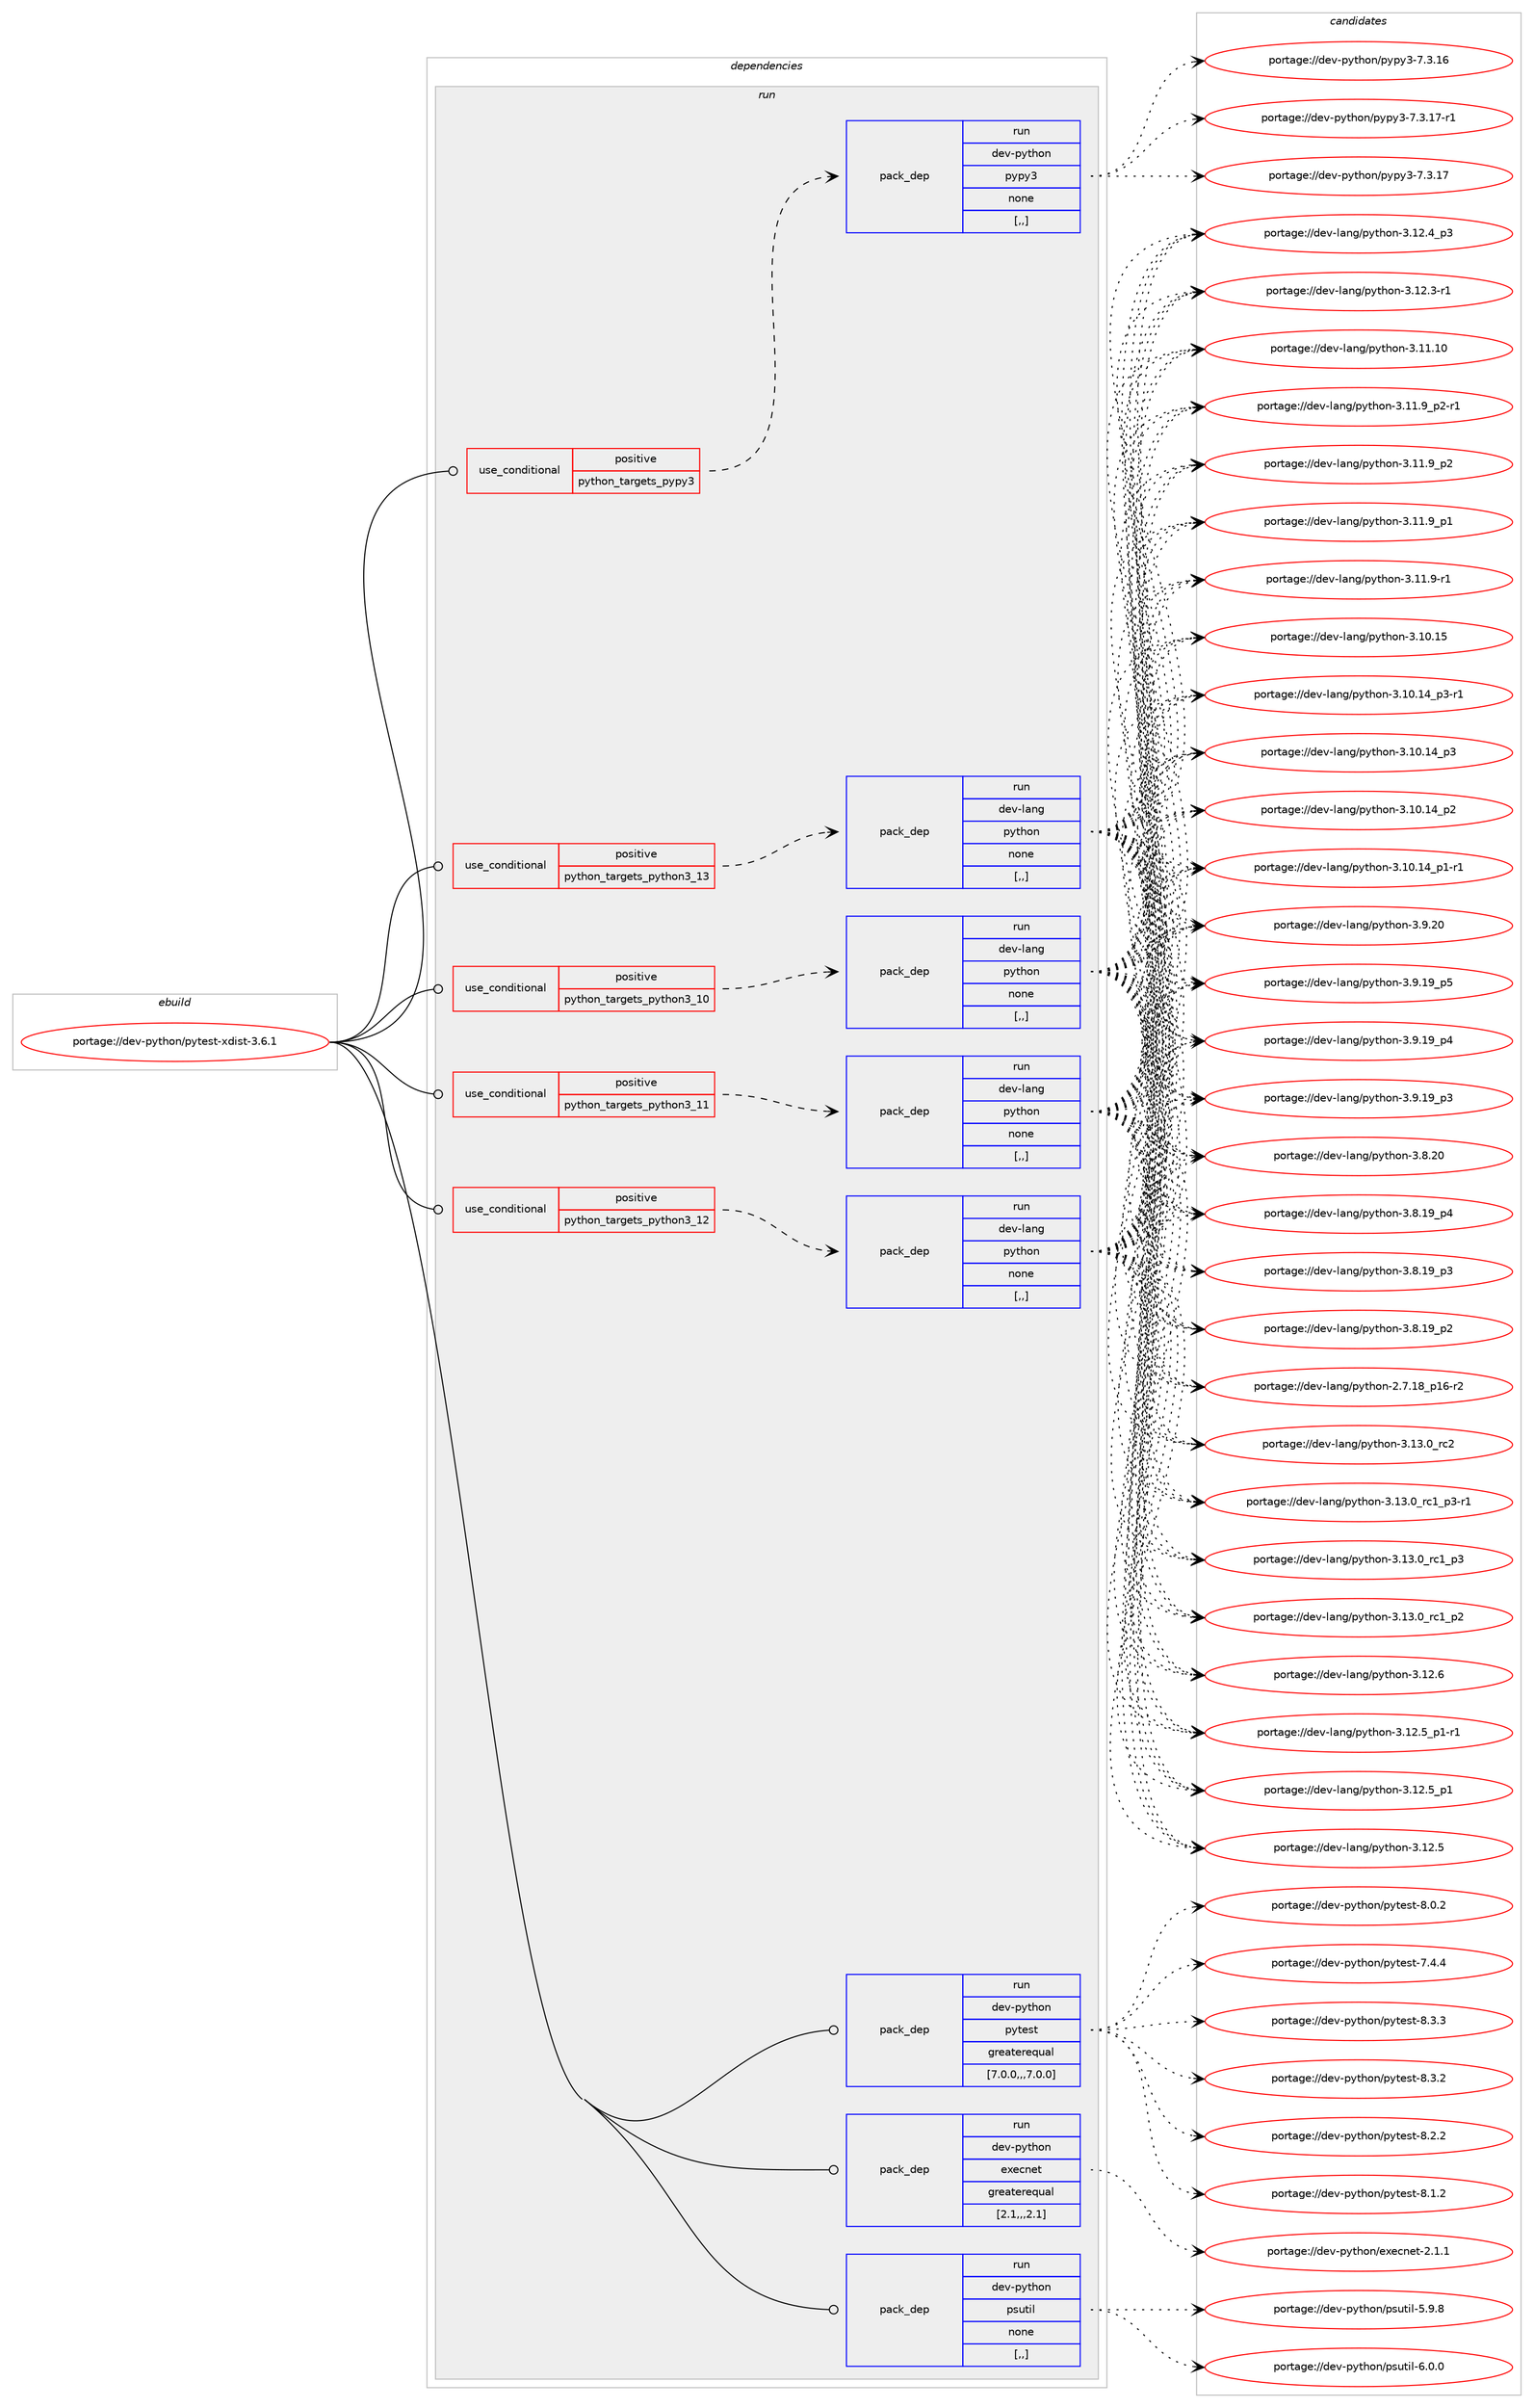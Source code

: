 digraph prolog {

# *************
# Graph options
# *************

newrank=true;
concentrate=true;
compound=true;
graph [rankdir=LR,fontname=Helvetica,fontsize=10,ranksep=1.5];#, ranksep=2.5, nodesep=0.2];
edge  [arrowhead=vee];
node  [fontname=Helvetica,fontsize=10];

# **********
# The ebuild
# **********

subgraph cluster_leftcol {
color=gray;
label=<<i>ebuild</i>>;
id [label="portage://dev-python/pytest-xdist-3.6.1", color=red, width=4, href="../dev-python/pytest-xdist-3.6.1.svg"];
}

# ****************
# The dependencies
# ****************

subgraph cluster_midcol {
color=gray;
label=<<i>dependencies</i>>;
subgraph cluster_compile {
fillcolor="#eeeeee";
style=filled;
label=<<i>compile</i>>;
}
subgraph cluster_compileandrun {
fillcolor="#eeeeee";
style=filled;
label=<<i>compile and run</i>>;
}
subgraph cluster_run {
fillcolor="#eeeeee";
style=filled;
label=<<i>run</i>>;
subgraph cond168734 {
dependency654821 [label=<<TABLE BORDER="0" CELLBORDER="1" CELLSPACING="0" CELLPADDING="4"><TR><TD ROWSPAN="3" CELLPADDING="10">use_conditional</TD></TR><TR><TD>positive</TD></TR><TR><TD>python_targets_pypy3</TD></TR></TABLE>>, shape=none, color=red];
subgraph pack481230 {
dependency654822 [label=<<TABLE BORDER="0" CELLBORDER="1" CELLSPACING="0" CELLPADDING="4" WIDTH="220"><TR><TD ROWSPAN="6" CELLPADDING="30">pack_dep</TD></TR><TR><TD WIDTH="110">run</TD></TR><TR><TD>dev-python</TD></TR><TR><TD>pypy3</TD></TR><TR><TD>none</TD></TR><TR><TD>[,,]</TD></TR></TABLE>>, shape=none, color=blue];
}
dependency654821:e -> dependency654822:w [weight=20,style="dashed",arrowhead="vee"];
}
id:e -> dependency654821:w [weight=20,style="solid",arrowhead="odot"];
subgraph cond168735 {
dependency654823 [label=<<TABLE BORDER="0" CELLBORDER="1" CELLSPACING="0" CELLPADDING="4"><TR><TD ROWSPAN="3" CELLPADDING="10">use_conditional</TD></TR><TR><TD>positive</TD></TR><TR><TD>python_targets_python3_10</TD></TR></TABLE>>, shape=none, color=red];
subgraph pack481231 {
dependency654824 [label=<<TABLE BORDER="0" CELLBORDER="1" CELLSPACING="0" CELLPADDING="4" WIDTH="220"><TR><TD ROWSPAN="6" CELLPADDING="30">pack_dep</TD></TR><TR><TD WIDTH="110">run</TD></TR><TR><TD>dev-lang</TD></TR><TR><TD>python</TD></TR><TR><TD>none</TD></TR><TR><TD>[,,]</TD></TR></TABLE>>, shape=none, color=blue];
}
dependency654823:e -> dependency654824:w [weight=20,style="dashed",arrowhead="vee"];
}
id:e -> dependency654823:w [weight=20,style="solid",arrowhead="odot"];
subgraph cond168736 {
dependency654825 [label=<<TABLE BORDER="0" CELLBORDER="1" CELLSPACING="0" CELLPADDING="4"><TR><TD ROWSPAN="3" CELLPADDING="10">use_conditional</TD></TR><TR><TD>positive</TD></TR><TR><TD>python_targets_python3_11</TD></TR></TABLE>>, shape=none, color=red];
subgraph pack481232 {
dependency654826 [label=<<TABLE BORDER="0" CELLBORDER="1" CELLSPACING="0" CELLPADDING="4" WIDTH="220"><TR><TD ROWSPAN="6" CELLPADDING="30">pack_dep</TD></TR><TR><TD WIDTH="110">run</TD></TR><TR><TD>dev-lang</TD></TR><TR><TD>python</TD></TR><TR><TD>none</TD></TR><TR><TD>[,,]</TD></TR></TABLE>>, shape=none, color=blue];
}
dependency654825:e -> dependency654826:w [weight=20,style="dashed",arrowhead="vee"];
}
id:e -> dependency654825:w [weight=20,style="solid",arrowhead="odot"];
subgraph cond168737 {
dependency654827 [label=<<TABLE BORDER="0" CELLBORDER="1" CELLSPACING="0" CELLPADDING="4"><TR><TD ROWSPAN="3" CELLPADDING="10">use_conditional</TD></TR><TR><TD>positive</TD></TR><TR><TD>python_targets_python3_12</TD></TR></TABLE>>, shape=none, color=red];
subgraph pack481233 {
dependency654828 [label=<<TABLE BORDER="0" CELLBORDER="1" CELLSPACING="0" CELLPADDING="4" WIDTH="220"><TR><TD ROWSPAN="6" CELLPADDING="30">pack_dep</TD></TR><TR><TD WIDTH="110">run</TD></TR><TR><TD>dev-lang</TD></TR><TR><TD>python</TD></TR><TR><TD>none</TD></TR><TR><TD>[,,]</TD></TR></TABLE>>, shape=none, color=blue];
}
dependency654827:e -> dependency654828:w [weight=20,style="dashed",arrowhead="vee"];
}
id:e -> dependency654827:w [weight=20,style="solid",arrowhead="odot"];
subgraph cond168738 {
dependency654829 [label=<<TABLE BORDER="0" CELLBORDER="1" CELLSPACING="0" CELLPADDING="4"><TR><TD ROWSPAN="3" CELLPADDING="10">use_conditional</TD></TR><TR><TD>positive</TD></TR><TR><TD>python_targets_python3_13</TD></TR></TABLE>>, shape=none, color=red];
subgraph pack481234 {
dependency654830 [label=<<TABLE BORDER="0" CELLBORDER="1" CELLSPACING="0" CELLPADDING="4" WIDTH="220"><TR><TD ROWSPAN="6" CELLPADDING="30">pack_dep</TD></TR><TR><TD WIDTH="110">run</TD></TR><TR><TD>dev-lang</TD></TR><TR><TD>python</TD></TR><TR><TD>none</TD></TR><TR><TD>[,,]</TD></TR></TABLE>>, shape=none, color=blue];
}
dependency654829:e -> dependency654830:w [weight=20,style="dashed",arrowhead="vee"];
}
id:e -> dependency654829:w [weight=20,style="solid",arrowhead="odot"];
subgraph pack481235 {
dependency654831 [label=<<TABLE BORDER="0" CELLBORDER="1" CELLSPACING="0" CELLPADDING="4" WIDTH="220"><TR><TD ROWSPAN="6" CELLPADDING="30">pack_dep</TD></TR><TR><TD WIDTH="110">run</TD></TR><TR><TD>dev-python</TD></TR><TR><TD>execnet</TD></TR><TR><TD>greaterequal</TD></TR><TR><TD>[2.1,,,2.1]</TD></TR></TABLE>>, shape=none, color=blue];
}
id:e -> dependency654831:w [weight=20,style="solid",arrowhead="odot"];
subgraph pack481236 {
dependency654832 [label=<<TABLE BORDER="0" CELLBORDER="1" CELLSPACING="0" CELLPADDING="4" WIDTH="220"><TR><TD ROWSPAN="6" CELLPADDING="30">pack_dep</TD></TR><TR><TD WIDTH="110">run</TD></TR><TR><TD>dev-python</TD></TR><TR><TD>psutil</TD></TR><TR><TD>none</TD></TR><TR><TD>[,,]</TD></TR></TABLE>>, shape=none, color=blue];
}
id:e -> dependency654832:w [weight=20,style="solid",arrowhead="odot"];
subgraph pack481237 {
dependency654833 [label=<<TABLE BORDER="0" CELLBORDER="1" CELLSPACING="0" CELLPADDING="4" WIDTH="220"><TR><TD ROWSPAN="6" CELLPADDING="30">pack_dep</TD></TR><TR><TD WIDTH="110">run</TD></TR><TR><TD>dev-python</TD></TR><TR><TD>pytest</TD></TR><TR><TD>greaterequal</TD></TR><TR><TD>[7.0.0,,,7.0.0]</TD></TR></TABLE>>, shape=none, color=blue];
}
id:e -> dependency654833:w [weight=20,style="solid",arrowhead="odot"];
}
}

# **************
# The candidates
# **************

subgraph cluster_choices {
rank=same;
color=gray;
label=<<i>candidates</i>>;

subgraph choice481230 {
color=black;
nodesep=1;
choice100101118451121211161041111104711212111212151455546514649554511449 [label="portage://dev-python/pypy3-7.3.17-r1", color=red, width=4,href="../dev-python/pypy3-7.3.17-r1.svg"];
choice10010111845112121116104111110471121211121215145554651464955 [label="portage://dev-python/pypy3-7.3.17", color=red, width=4,href="../dev-python/pypy3-7.3.17.svg"];
choice10010111845112121116104111110471121211121215145554651464954 [label="portage://dev-python/pypy3-7.3.16", color=red, width=4,href="../dev-python/pypy3-7.3.16.svg"];
dependency654822:e -> choice100101118451121211161041111104711212111212151455546514649554511449:w [style=dotted,weight="100"];
dependency654822:e -> choice10010111845112121116104111110471121211121215145554651464955:w [style=dotted,weight="100"];
dependency654822:e -> choice10010111845112121116104111110471121211121215145554651464954:w [style=dotted,weight="100"];
}
subgraph choice481231 {
color=black;
nodesep=1;
choice10010111845108971101034711212111610411111045514649514648951149950 [label="portage://dev-lang/python-3.13.0_rc2", color=red, width=4,href="../dev-lang/python-3.13.0_rc2.svg"];
choice1001011184510897110103471121211161041111104551464951464895114994995112514511449 [label="portage://dev-lang/python-3.13.0_rc1_p3-r1", color=red, width=4,href="../dev-lang/python-3.13.0_rc1_p3-r1.svg"];
choice100101118451089711010347112121116104111110455146495146489511499499511251 [label="portage://dev-lang/python-3.13.0_rc1_p3", color=red, width=4,href="../dev-lang/python-3.13.0_rc1_p3.svg"];
choice100101118451089711010347112121116104111110455146495146489511499499511250 [label="portage://dev-lang/python-3.13.0_rc1_p2", color=red, width=4,href="../dev-lang/python-3.13.0_rc1_p2.svg"];
choice10010111845108971101034711212111610411111045514649504654 [label="portage://dev-lang/python-3.12.6", color=red, width=4,href="../dev-lang/python-3.12.6.svg"];
choice1001011184510897110103471121211161041111104551464950465395112494511449 [label="portage://dev-lang/python-3.12.5_p1-r1", color=red, width=4,href="../dev-lang/python-3.12.5_p1-r1.svg"];
choice100101118451089711010347112121116104111110455146495046539511249 [label="portage://dev-lang/python-3.12.5_p1", color=red, width=4,href="../dev-lang/python-3.12.5_p1.svg"];
choice10010111845108971101034711212111610411111045514649504653 [label="portage://dev-lang/python-3.12.5", color=red, width=4,href="../dev-lang/python-3.12.5.svg"];
choice100101118451089711010347112121116104111110455146495046529511251 [label="portage://dev-lang/python-3.12.4_p3", color=red, width=4,href="../dev-lang/python-3.12.4_p3.svg"];
choice100101118451089711010347112121116104111110455146495046514511449 [label="portage://dev-lang/python-3.12.3-r1", color=red, width=4,href="../dev-lang/python-3.12.3-r1.svg"];
choice1001011184510897110103471121211161041111104551464949464948 [label="portage://dev-lang/python-3.11.10", color=red, width=4,href="../dev-lang/python-3.11.10.svg"];
choice1001011184510897110103471121211161041111104551464949465795112504511449 [label="portage://dev-lang/python-3.11.9_p2-r1", color=red, width=4,href="../dev-lang/python-3.11.9_p2-r1.svg"];
choice100101118451089711010347112121116104111110455146494946579511250 [label="portage://dev-lang/python-3.11.9_p2", color=red, width=4,href="../dev-lang/python-3.11.9_p2.svg"];
choice100101118451089711010347112121116104111110455146494946579511249 [label="portage://dev-lang/python-3.11.9_p1", color=red, width=4,href="../dev-lang/python-3.11.9_p1.svg"];
choice100101118451089711010347112121116104111110455146494946574511449 [label="portage://dev-lang/python-3.11.9-r1", color=red, width=4,href="../dev-lang/python-3.11.9-r1.svg"];
choice1001011184510897110103471121211161041111104551464948464953 [label="portage://dev-lang/python-3.10.15", color=red, width=4,href="../dev-lang/python-3.10.15.svg"];
choice100101118451089711010347112121116104111110455146494846495295112514511449 [label="portage://dev-lang/python-3.10.14_p3-r1", color=red, width=4,href="../dev-lang/python-3.10.14_p3-r1.svg"];
choice10010111845108971101034711212111610411111045514649484649529511251 [label="portage://dev-lang/python-3.10.14_p3", color=red, width=4,href="../dev-lang/python-3.10.14_p3.svg"];
choice10010111845108971101034711212111610411111045514649484649529511250 [label="portage://dev-lang/python-3.10.14_p2", color=red, width=4,href="../dev-lang/python-3.10.14_p2.svg"];
choice100101118451089711010347112121116104111110455146494846495295112494511449 [label="portage://dev-lang/python-3.10.14_p1-r1", color=red, width=4,href="../dev-lang/python-3.10.14_p1-r1.svg"];
choice10010111845108971101034711212111610411111045514657465048 [label="portage://dev-lang/python-3.9.20", color=red, width=4,href="../dev-lang/python-3.9.20.svg"];
choice100101118451089711010347112121116104111110455146574649579511253 [label="portage://dev-lang/python-3.9.19_p5", color=red, width=4,href="../dev-lang/python-3.9.19_p5.svg"];
choice100101118451089711010347112121116104111110455146574649579511252 [label="portage://dev-lang/python-3.9.19_p4", color=red, width=4,href="../dev-lang/python-3.9.19_p4.svg"];
choice100101118451089711010347112121116104111110455146574649579511251 [label="portage://dev-lang/python-3.9.19_p3", color=red, width=4,href="../dev-lang/python-3.9.19_p3.svg"];
choice10010111845108971101034711212111610411111045514656465048 [label="portage://dev-lang/python-3.8.20", color=red, width=4,href="../dev-lang/python-3.8.20.svg"];
choice100101118451089711010347112121116104111110455146564649579511252 [label="portage://dev-lang/python-3.8.19_p4", color=red, width=4,href="../dev-lang/python-3.8.19_p4.svg"];
choice100101118451089711010347112121116104111110455146564649579511251 [label="portage://dev-lang/python-3.8.19_p3", color=red, width=4,href="../dev-lang/python-3.8.19_p3.svg"];
choice100101118451089711010347112121116104111110455146564649579511250 [label="portage://dev-lang/python-3.8.19_p2", color=red, width=4,href="../dev-lang/python-3.8.19_p2.svg"];
choice100101118451089711010347112121116104111110455046554649569511249544511450 [label="portage://dev-lang/python-2.7.18_p16-r2", color=red, width=4,href="../dev-lang/python-2.7.18_p16-r2.svg"];
dependency654824:e -> choice10010111845108971101034711212111610411111045514649514648951149950:w [style=dotted,weight="100"];
dependency654824:e -> choice1001011184510897110103471121211161041111104551464951464895114994995112514511449:w [style=dotted,weight="100"];
dependency654824:e -> choice100101118451089711010347112121116104111110455146495146489511499499511251:w [style=dotted,weight="100"];
dependency654824:e -> choice100101118451089711010347112121116104111110455146495146489511499499511250:w [style=dotted,weight="100"];
dependency654824:e -> choice10010111845108971101034711212111610411111045514649504654:w [style=dotted,weight="100"];
dependency654824:e -> choice1001011184510897110103471121211161041111104551464950465395112494511449:w [style=dotted,weight="100"];
dependency654824:e -> choice100101118451089711010347112121116104111110455146495046539511249:w [style=dotted,weight="100"];
dependency654824:e -> choice10010111845108971101034711212111610411111045514649504653:w [style=dotted,weight="100"];
dependency654824:e -> choice100101118451089711010347112121116104111110455146495046529511251:w [style=dotted,weight="100"];
dependency654824:e -> choice100101118451089711010347112121116104111110455146495046514511449:w [style=dotted,weight="100"];
dependency654824:e -> choice1001011184510897110103471121211161041111104551464949464948:w [style=dotted,weight="100"];
dependency654824:e -> choice1001011184510897110103471121211161041111104551464949465795112504511449:w [style=dotted,weight="100"];
dependency654824:e -> choice100101118451089711010347112121116104111110455146494946579511250:w [style=dotted,weight="100"];
dependency654824:e -> choice100101118451089711010347112121116104111110455146494946579511249:w [style=dotted,weight="100"];
dependency654824:e -> choice100101118451089711010347112121116104111110455146494946574511449:w [style=dotted,weight="100"];
dependency654824:e -> choice1001011184510897110103471121211161041111104551464948464953:w [style=dotted,weight="100"];
dependency654824:e -> choice100101118451089711010347112121116104111110455146494846495295112514511449:w [style=dotted,weight="100"];
dependency654824:e -> choice10010111845108971101034711212111610411111045514649484649529511251:w [style=dotted,weight="100"];
dependency654824:e -> choice10010111845108971101034711212111610411111045514649484649529511250:w [style=dotted,weight="100"];
dependency654824:e -> choice100101118451089711010347112121116104111110455146494846495295112494511449:w [style=dotted,weight="100"];
dependency654824:e -> choice10010111845108971101034711212111610411111045514657465048:w [style=dotted,weight="100"];
dependency654824:e -> choice100101118451089711010347112121116104111110455146574649579511253:w [style=dotted,weight="100"];
dependency654824:e -> choice100101118451089711010347112121116104111110455146574649579511252:w [style=dotted,weight="100"];
dependency654824:e -> choice100101118451089711010347112121116104111110455146574649579511251:w [style=dotted,weight="100"];
dependency654824:e -> choice10010111845108971101034711212111610411111045514656465048:w [style=dotted,weight="100"];
dependency654824:e -> choice100101118451089711010347112121116104111110455146564649579511252:w [style=dotted,weight="100"];
dependency654824:e -> choice100101118451089711010347112121116104111110455146564649579511251:w [style=dotted,weight="100"];
dependency654824:e -> choice100101118451089711010347112121116104111110455146564649579511250:w [style=dotted,weight="100"];
dependency654824:e -> choice100101118451089711010347112121116104111110455046554649569511249544511450:w [style=dotted,weight="100"];
}
subgraph choice481232 {
color=black;
nodesep=1;
choice10010111845108971101034711212111610411111045514649514648951149950 [label="portage://dev-lang/python-3.13.0_rc2", color=red, width=4,href="../dev-lang/python-3.13.0_rc2.svg"];
choice1001011184510897110103471121211161041111104551464951464895114994995112514511449 [label="portage://dev-lang/python-3.13.0_rc1_p3-r1", color=red, width=4,href="../dev-lang/python-3.13.0_rc1_p3-r1.svg"];
choice100101118451089711010347112121116104111110455146495146489511499499511251 [label="portage://dev-lang/python-3.13.0_rc1_p3", color=red, width=4,href="../dev-lang/python-3.13.0_rc1_p3.svg"];
choice100101118451089711010347112121116104111110455146495146489511499499511250 [label="portage://dev-lang/python-3.13.0_rc1_p2", color=red, width=4,href="../dev-lang/python-3.13.0_rc1_p2.svg"];
choice10010111845108971101034711212111610411111045514649504654 [label="portage://dev-lang/python-3.12.6", color=red, width=4,href="../dev-lang/python-3.12.6.svg"];
choice1001011184510897110103471121211161041111104551464950465395112494511449 [label="portage://dev-lang/python-3.12.5_p1-r1", color=red, width=4,href="../dev-lang/python-3.12.5_p1-r1.svg"];
choice100101118451089711010347112121116104111110455146495046539511249 [label="portage://dev-lang/python-3.12.5_p1", color=red, width=4,href="../dev-lang/python-3.12.5_p1.svg"];
choice10010111845108971101034711212111610411111045514649504653 [label="portage://dev-lang/python-3.12.5", color=red, width=4,href="../dev-lang/python-3.12.5.svg"];
choice100101118451089711010347112121116104111110455146495046529511251 [label="portage://dev-lang/python-3.12.4_p3", color=red, width=4,href="../dev-lang/python-3.12.4_p3.svg"];
choice100101118451089711010347112121116104111110455146495046514511449 [label="portage://dev-lang/python-3.12.3-r1", color=red, width=4,href="../dev-lang/python-3.12.3-r1.svg"];
choice1001011184510897110103471121211161041111104551464949464948 [label="portage://dev-lang/python-3.11.10", color=red, width=4,href="../dev-lang/python-3.11.10.svg"];
choice1001011184510897110103471121211161041111104551464949465795112504511449 [label="portage://dev-lang/python-3.11.9_p2-r1", color=red, width=4,href="../dev-lang/python-3.11.9_p2-r1.svg"];
choice100101118451089711010347112121116104111110455146494946579511250 [label="portage://dev-lang/python-3.11.9_p2", color=red, width=4,href="../dev-lang/python-3.11.9_p2.svg"];
choice100101118451089711010347112121116104111110455146494946579511249 [label="portage://dev-lang/python-3.11.9_p1", color=red, width=4,href="../dev-lang/python-3.11.9_p1.svg"];
choice100101118451089711010347112121116104111110455146494946574511449 [label="portage://dev-lang/python-3.11.9-r1", color=red, width=4,href="../dev-lang/python-3.11.9-r1.svg"];
choice1001011184510897110103471121211161041111104551464948464953 [label="portage://dev-lang/python-3.10.15", color=red, width=4,href="../dev-lang/python-3.10.15.svg"];
choice100101118451089711010347112121116104111110455146494846495295112514511449 [label="portage://dev-lang/python-3.10.14_p3-r1", color=red, width=4,href="../dev-lang/python-3.10.14_p3-r1.svg"];
choice10010111845108971101034711212111610411111045514649484649529511251 [label="portage://dev-lang/python-3.10.14_p3", color=red, width=4,href="../dev-lang/python-3.10.14_p3.svg"];
choice10010111845108971101034711212111610411111045514649484649529511250 [label="portage://dev-lang/python-3.10.14_p2", color=red, width=4,href="../dev-lang/python-3.10.14_p2.svg"];
choice100101118451089711010347112121116104111110455146494846495295112494511449 [label="portage://dev-lang/python-3.10.14_p1-r1", color=red, width=4,href="../dev-lang/python-3.10.14_p1-r1.svg"];
choice10010111845108971101034711212111610411111045514657465048 [label="portage://dev-lang/python-3.9.20", color=red, width=4,href="../dev-lang/python-3.9.20.svg"];
choice100101118451089711010347112121116104111110455146574649579511253 [label="portage://dev-lang/python-3.9.19_p5", color=red, width=4,href="../dev-lang/python-3.9.19_p5.svg"];
choice100101118451089711010347112121116104111110455146574649579511252 [label="portage://dev-lang/python-3.9.19_p4", color=red, width=4,href="../dev-lang/python-3.9.19_p4.svg"];
choice100101118451089711010347112121116104111110455146574649579511251 [label="portage://dev-lang/python-3.9.19_p3", color=red, width=4,href="../dev-lang/python-3.9.19_p3.svg"];
choice10010111845108971101034711212111610411111045514656465048 [label="portage://dev-lang/python-3.8.20", color=red, width=4,href="../dev-lang/python-3.8.20.svg"];
choice100101118451089711010347112121116104111110455146564649579511252 [label="portage://dev-lang/python-3.8.19_p4", color=red, width=4,href="../dev-lang/python-3.8.19_p4.svg"];
choice100101118451089711010347112121116104111110455146564649579511251 [label="portage://dev-lang/python-3.8.19_p3", color=red, width=4,href="../dev-lang/python-3.8.19_p3.svg"];
choice100101118451089711010347112121116104111110455146564649579511250 [label="portage://dev-lang/python-3.8.19_p2", color=red, width=4,href="../dev-lang/python-3.8.19_p2.svg"];
choice100101118451089711010347112121116104111110455046554649569511249544511450 [label="portage://dev-lang/python-2.7.18_p16-r2", color=red, width=4,href="../dev-lang/python-2.7.18_p16-r2.svg"];
dependency654826:e -> choice10010111845108971101034711212111610411111045514649514648951149950:w [style=dotted,weight="100"];
dependency654826:e -> choice1001011184510897110103471121211161041111104551464951464895114994995112514511449:w [style=dotted,weight="100"];
dependency654826:e -> choice100101118451089711010347112121116104111110455146495146489511499499511251:w [style=dotted,weight="100"];
dependency654826:e -> choice100101118451089711010347112121116104111110455146495146489511499499511250:w [style=dotted,weight="100"];
dependency654826:e -> choice10010111845108971101034711212111610411111045514649504654:w [style=dotted,weight="100"];
dependency654826:e -> choice1001011184510897110103471121211161041111104551464950465395112494511449:w [style=dotted,weight="100"];
dependency654826:e -> choice100101118451089711010347112121116104111110455146495046539511249:w [style=dotted,weight="100"];
dependency654826:e -> choice10010111845108971101034711212111610411111045514649504653:w [style=dotted,weight="100"];
dependency654826:e -> choice100101118451089711010347112121116104111110455146495046529511251:w [style=dotted,weight="100"];
dependency654826:e -> choice100101118451089711010347112121116104111110455146495046514511449:w [style=dotted,weight="100"];
dependency654826:e -> choice1001011184510897110103471121211161041111104551464949464948:w [style=dotted,weight="100"];
dependency654826:e -> choice1001011184510897110103471121211161041111104551464949465795112504511449:w [style=dotted,weight="100"];
dependency654826:e -> choice100101118451089711010347112121116104111110455146494946579511250:w [style=dotted,weight="100"];
dependency654826:e -> choice100101118451089711010347112121116104111110455146494946579511249:w [style=dotted,weight="100"];
dependency654826:e -> choice100101118451089711010347112121116104111110455146494946574511449:w [style=dotted,weight="100"];
dependency654826:e -> choice1001011184510897110103471121211161041111104551464948464953:w [style=dotted,weight="100"];
dependency654826:e -> choice100101118451089711010347112121116104111110455146494846495295112514511449:w [style=dotted,weight="100"];
dependency654826:e -> choice10010111845108971101034711212111610411111045514649484649529511251:w [style=dotted,weight="100"];
dependency654826:e -> choice10010111845108971101034711212111610411111045514649484649529511250:w [style=dotted,weight="100"];
dependency654826:e -> choice100101118451089711010347112121116104111110455146494846495295112494511449:w [style=dotted,weight="100"];
dependency654826:e -> choice10010111845108971101034711212111610411111045514657465048:w [style=dotted,weight="100"];
dependency654826:e -> choice100101118451089711010347112121116104111110455146574649579511253:w [style=dotted,weight="100"];
dependency654826:e -> choice100101118451089711010347112121116104111110455146574649579511252:w [style=dotted,weight="100"];
dependency654826:e -> choice100101118451089711010347112121116104111110455146574649579511251:w [style=dotted,weight="100"];
dependency654826:e -> choice10010111845108971101034711212111610411111045514656465048:w [style=dotted,weight="100"];
dependency654826:e -> choice100101118451089711010347112121116104111110455146564649579511252:w [style=dotted,weight="100"];
dependency654826:e -> choice100101118451089711010347112121116104111110455146564649579511251:w [style=dotted,weight="100"];
dependency654826:e -> choice100101118451089711010347112121116104111110455146564649579511250:w [style=dotted,weight="100"];
dependency654826:e -> choice100101118451089711010347112121116104111110455046554649569511249544511450:w [style=dotted,weight="100"];
}
subgraph choice481233 {
color=black;
nodesep=1;
choice10010111845108971101034711212111610411111045514649514648951149950 [label="portage://dev-lang/python-3.13.0_rc2", color=red, width=4,href="../dev-lang/python-3.13.0_rc2.svg"];
choice1001011184510897110103471121211161041111104551464951464895114994995112514511449 [label="portage://dev-lang/python-3.13.0_rc1_p3-r1", color=red, width=4,href="../dev-lang/python-3.13.0_rc1_p3-r1.svg"];
choice100101118451089711010347112121116104111110455146495146489511499499511251 [label="portage://dev-lang/python-3.13.0_rc1_p3", color=red, width=4,href="../dev-lang/python-3.13.0_rc1_p3.svg"];
choice100101118451089711010347112121116104111110455146495146489511499499511250 [label="portage://dev-lang/python-3.13.0_rc1_p2", color=red, width=4,href="../dev-lang/python-3.13.0_rc1_p2.svg"];
choice10010111845108971101034711212111610411111045514649504654 [label="portage://dev-lang/python-3.12.6", color=red, width=4,href="../dev-lang/python-3.12.6.svg"];
choice1001011184510897110103471121211161041111104551464950465395112494511449 [label="portage://dev-lang/python-3.12.5_p1-r1", color=red, width=4,href="../dev-lang/python-3.12.5_p1-r1.svg"];
choice100101118451089711010347112121116104111110455146495046539511249 [label="portage://dev-lang/python-3.12.5_p1", color=red, width=4,href="../dev-lang/python-3.12.5_p1.svg"];
choice10010111845108971101034711212111610411111045514649504653 [label="portage://dev-lang/python-3.12.5", color=red, width=4,href="../dev-lang/python-3.12.5.svg"];
choice100101118451089711010347112121116104111110455146495046529511251 [label="portage://dev-lang/python-3.12.4_p3", color=red, width=4,href="../dev-lang/python-3.12.4_p3.svg"];
choice100101118451089711010347112121116104111110455146495046514511449 [label="portage://dev-lang/python-3.12.3-r1", color=red, width=4,href="../dev-lang/python-3.12.3-r1.svg"];
choice1001011184510897110103471121211161041111104551464949464948 [label="portage://dev-lang/python-3.11.10", color=red, width=4,href="../dev-lang/python-3.11.10.svg"];
choice1001011184510897110103471121211161041111104551464949465795112504511449 [label="portage://dev-lang/python-3.11.9_p2-r1", color=red, width=4,href="../dev-lang/python-3.11.9_p2-r1.svg"];
choice100101118451089711010347112121116104111110455146494946579511250 [label="portage://dev-lang/python-3.11.9_p2", color=red, width=4,href="../dev-lang/python-3.11.9_p2.svg"];
choice100101118451089711010347112121116104111110455146494946579511249 [label="portage://dev-lang/python-3.11.9_p1", color=red, width=4,href="../dev-lang/python-3.11.9_p1.svg"];
choice100101118451089711010347112121116104111110455146494946574511449 [label="portage://dev-lang/python-3.11.9-r1", color=red, width=4,href="../dev-lang/python-3.11.9-r1.svg"];
choice1001011184510897110103471121211161041111104551464948464953 [label="portage://dev-lang/python-3.10.15", color=red, width=4,href="../dev-lang/python-3.10.15.svg"];
choice100101118451089711010347112121116104111110455146494846495295112514511449 [label="portage://dev-lang/python-3.10.14_p3-r1", color=red, width=4,href="../dev-lang/python-3.10.14_p3-r1.svg"];
choice10010111845108971101034711212111610411111045514649484649529511251 [label="portage://dev-lang/python-3.10.14_p3", color=red, width=4,href="../dev-lang/python-3.10.14_p3.svg"];
choice10010111845108971101034711212111610411111045514649484649529511250 [label="portage://dev-lang/python-3.10.14_p2", color=red, width=4,href="../dev-lang/python-3.10.14_p2.svg"];
choice100101118451089711010347112121116104111110455146494846495295112494511449 [label="portage://dev-lang/python-3.10.14_p1-r1", color=red, width=4,href="../dev-lang/python-3.10.14_p1-r1.svg"];
choice10010111845108971101034711212111610411111045514657465048 [label="portage://dev-lang/python-3.9.20", color=red, width=4,href="../dev-lang/python-3.9.20.svg"];
choice100101118451089711010347112121116104111110455146574649579511253 [label="portage://dev-lang/python-3.9.19_p5", color=red, width=4,href="../dev-lang/python-3.9.19_p5.svg"];
choice100101118451089711010347112121116104111110455146574649579511252 [label="portage://dev-lang/python-3.9.19_p4", color=red, width=4,href="../dev-lang/python-3.9.19_p4.svg"];
choice100101118451089711010347112121116104111110455146574649579511251 [label="portage://dev-lang/python-3.9.19_p3", color=red, width=4,href="../dev-lang/python-3.9.19_p3.svg"];
choice10010111845108971101034711212111610411111045514656465048 [label="portage://dev-lang/python-3.8.20", color=red, width=4,href="../dev-lang/python-3.8.20.svg"];
choice100101118451089711010347112121116104111110455146564649579511252 [label="portage://dev-lang/python-3.8.19_p4", color=red, width=4,href="../dev-lang/python-3.8.19_p4.svg"];
choice100101118451089711010347112121116104111110455146564649579511251 [label="portage://dev-lang/python-3.8.19_p3", color=red, width=4,href="../dev-lang/python-3.8.19_p3.svg"];
choice100101118451089711010347112121116104111110455146564649579511250 [label="portage://dev-lang/python-3.8.19_p2", color=red, width=4,href="../dev-lang/python-3.8.19_p2.svg"];
choice100101118451089711010347112121116104111110455046554649569511249544511450 [label="portage://dev-lang/python-2.7.18_p16-r2", color=red, width=4,href="../dev-lang/python-2.7.18_p16-r2.svg"];
dependency654828:e -> choice10010111845108971101034711212111610411111045514649514648951149950:w [style=dotted,weight="100"];
dependency654828:e -> choice1001011184510897110103471121211161041111104551464951464895114994995112514511449:w [style=dotted,weight="100"];
dependency654828:e -> choice100101118451089711010347112121116104111110455146495146489511499499511251:w [style=dotted,weight="100"];
dependency654828:e -> choice100101118451089711010347112121116104111110455146495146489511499499511250:w [style=dotted,weight="100"];
dependency654828:e -> choice10010111845108971101034711212111610411111045514649504654:w [style=dotted,weight="100"];
dependency654828:e -> choice1001011184510897110103471121211161041111104551464950465395112494511449:w [style=dotted,weight="100"];
dependency654828:e -> choice100101118451089711010347112121116104111110455146495046539511249:w [style=dotted,weight="100"];
dependency654828:e -> choice10010111845108971101034711212111610411111045514649504653:w [style=dotted,weight="100"];
dependency654828:e -> choice100101118451089711010347112121116104111110455146495046529511251:w [style=dotted,weight="100"];
dependency654828:e -> choice100101118451089711010347112121116104111110455146495046514511449:w [style=dotted,weight="100"];
dependency654828:e -> choice1001011184510897110103471121211161041111104551464949464948:w [style=dotted,weight="100"];
dependency654828:e -> choice1001011184510897110103471121211161041111104551464949465795112504511449:w [style=dotted,weight="100"];
dependency654828:e -> choice100101118451089711010347112121116104111110455146494946579511250:w [style=dotted,weight="100"];
dependency654828:e -> choice100101118451089711010347112121116104111110455146494946579511249:w [style=dotted,weight="100"];
dependency654828:e -> choice100101118451089711010347112121116104111110455146494946574511449:w [style=dotted,weight="100"];
dependency654828:e -> choice1001011184510897110103471121211161041111104551464948464953:w [style=dotted,weight="100"];
dependency654828:e -> choice100101118451089711010347112121116104111110455146494846495295112514511449:w [style=dotted,weight="100"];
dependency654828:e -> choice10010111845108971101034711212111610411111045514649484649529511251:w [style=dotted,weight="100"];
dependency654828:e -> choice10010111845108971101034711212111610411111045514649484649529511250:w [style=dotted,weight="100"];
dependency654828:e -> choice100101118451089711010347112121116104111110455146494846495295112494511449:w [style=dotted,weight="100"];
dependency654828:e -> choice10010111845108971101034711212111610411111045514657465048:w [style=dotted,weight="100"];
dependency654828:e -> choice100101118451089711010347112121116104111110455146574649579511253:w [style=dotted,weight="100"];
dependency654828:e -> choice100101118451089711010347112121116104111110455146574649579511252:w [style=dotted,weight="100"];
dependency654828:e -> choice100101118451089711010347112121116104111110455146574649579511251:w [style=dotted,weight="100"];
dependency654828:e -> choice10010111845108971101034711212111610411111045514656465048:w [style=dotted,weight="100"];
dependency654828:e -> choice100101118451089711010347112121116104111110455146564649579511252:w [style=dotted,weight="100"];
dependency654828:e -> choice100101118451089711010347112121116104111110455146564649579511251:w [style=dotted,weight="100"];
dependency654828:e -> choice100101118451089711010347112121116104111110455146564649579511250:w [style=dotted,weight="100"];
dependency654828:e -> choice100101118451089711010347112121116104111110455046554649569511249544511450:w [style=dotted,weight="100"];
}
subgraph choice481234 {
color=black;
nodesep=1;
choice10010111845108971101034711212111610411111045514649514648951149950 [label="portage://dev-lang/python-3.13.0_rc2", color=red, width=4,href="../dev-lang/python-3.13.0_rc2.svg"];
choice1001011184510897110103471121211161041111104551464951464895114994995112514511449 [label="portage://dev-lang/python-3.13.0_rc1_p3-r1", color=red, width=4,href="../dev-lang/python-3.13.0_rc1_p3-r1.svg"];
choice100101118451089711010347112121116104111110455146495146489511499499511251 [label="portage://dev-lang/python-3.13.0_rc1_p3", color=red, width=4,href="../dev-lang/python-3.13.0_rc1_p3.svg"];
choice100101118451089711010347112121116104111110455146495146489511499499511250 [label="portage://dev-lang/python-3.13.0_rc1_p2", color=red, width=4,href="../dev-lang/python-3.13.0_rc1_p2.svg"];
choice10010111845108971101034711212111610411111045514649504654 [label="portage://dev-lang/python-3.12.6", color=red, width=4,href="../dev-lang/python-3.12.6.svg"];
choice1001011184510897110103471121211161041111104551464950465395112494511449 [label="portage://dev-lang/python-3.12.5_p1-r1", color=red, width=4,href="../dev-lang/python-3.12.5_p1-r1.svg"];
choice100101118451089711010347112121116104111110455146495046539511249 [label="portage://dev-lang/python-3.12.5_p1", color=red, width=4,href="../dev-lang/python-3.12.5_p1.svg"];
choice10010111845108971101034711212111610411111045514649504653 [label="portage://dev-lang/python-3.12.5", color=red, width=4,href="../dev-lang/python-3.12.5.svg"];
choice100101118451089711010347112121116104111110455146495046529511251 [label="portage://dev-lang/python-3.12.4_p3", color=red, width=4,href="../dev-lang/python-3.12.4_p3.svg"];
choice100101118451089711010347112121116104111110455146495046514511449 [label="portage://dev-lang/python-3.12.3-r1", color=red, width=4,href="../dev-lang/python-3.12.3-r1.svg"];
choice1001011184510897110103471121211161041111104551464949464948 [label="portage://dev-lang/python-3.11.10", color=red, width=4,href="../dev-lang/python-3.11.10.svg"];
choice1001011184510897110103471121211161041111104551464949465795112504511449 [label="portage://dev-lang/python-3.11.9_p2-r1", color=red, width=4,href="../dev-lang/python-3.11.9_p2-r1.svg"];
choice100101118451089711010347112121116104111110455146494946579511250 [label="portage://dev-lang/python-3.11.9_p2", color=red, width=4,href="../dev-lang/python-3.11.9_p2.svg"];
choice100101118451089711010347112121116104111110455146494946579511249 [label="portage://dev-lang/python-3.11.9_p1", color=red, width=4,href="../dev-lang/python-3.11.9_p1.svg"];
choice100101118451089711010347112121116104111110455146494946574511449 [label="portage://dev-lang/python-3.11.9-r1", color=red, width=4,href="../dev-lang/python-3.11.9-r1.svg"];
choice1001011184510897110103471121211161041111104551464948464953 [label="portage://dev-lang/python-3.10.15", color=red, width=4,href="../dev-lang/python-3.10.15.svg"];
choice100101118451089711010347112121116104111110455146494846495295112514511449 [label="portage://dev-lang/python-3.10.14_p3-r1", color=red, width=4,href="../dev-lang/python-3.10.14_p3-r1.svg"];
choice10010111845108971101034711212111610411111045514649484649529511251 [label="portage://dev-lang/python-3.10.14_p3", color=red, width=4,href="../dev-lang/python-3.10.14_p3.svg"];
choice10010111845108971101034711212111610411111045514649484649529511250 [label="portage://dev-lang/python-3.10.14_p2", color=red, width=4,href="../dev-lang/python-3.10.14_p2.svg"];
choice100101118451089711010347112121116104111110455146494846495295112494511449 [label="portage://dev-lang/python-3.10.14_p1-r1", color=red, width=4,href="../dev-lang/python-3.10.14_p1-r1.svg"];
choice10010111845108971101034711212111610411111045514657465048 [label="portage://dev-lang/python-3.9.20", color=red, width=4,href="../dev-lang/python-3.9.20.svg"];
choice100101118451089711010347112121116104111110455146574649579511253 [label="portage://dev-lang/python-3.9.19_p5", color=red, width=4,href="../dev-lang/python-3.9.19_p5.svg"];
choice100101118451089711010347112121116104111110455146574649579511252 [label="portage://dev-lang/python-3.9.19_p4", color=red, width=4,href="../dev-lang/python-3.9.19_p4.svg"];
choice100101118451089711010347112121116104111110455146574649579511251 [label="portage://dev-lang/python-3.9.19_p3", color=red, width=4,href="../dev-lang/python-3.9.19_p3.svg"];
choice10010111845108971101034711212111610411111045514656465048 [label="portage://dev-lang/python-3.8.20", color=red, width=4,href="../dev-lang/python-3.8.20.svg"];
choice100101118451089711010347112121116104111110455146564649579511252 [label="portage://dev-lang/python-3.8.19_p4", color=red, width=4,href="../dev-lang/python-3.8.19_p4.svg"];
choice100101118451089711010347112121116104111110455146564649579511251 [label="portage://dev-lang/python-3.8.19_p3", color=red, width=4,href="../dev-lang/python-3.8.19_p3.svg"];
choice100101118451089711010347112121116104111110455146564649579511250 [label="portage://dev-lang/python-3.8.19_p2", color=red, width=4,href="../dev-lang/python-3.8.19_p2.svg"];
choice100101118451089711010347112121116104111110455046554649569511249544511450 [label="portage://dev-lang/python-2.7.18_p16-r2", color=red, width=4,href="../dev-lang/python-2.7.18_p16-r2.svg"];
dependency654830:e -> choice10010111845108971101034711212111610411111045514649514648951149950:w [style=dotted,weight="100"];
dependency654830:e -> choice1001011184510897110103471121211161041111104551464951464895114994995112514511449:w [style=dotted,weight="100"];
dependency654830:e -> choice100101118451089711010347112121116104111110455146495146489511499499511251:w [style=dotted,weight="100"];
dependency654830:e -> choice100101118451089711010347112121116104111110455146495146489511499499511250:w [style=dotted,weight="100"];
dependency654830:e -> choice10010111845108971101034711212111610411111045514649504654:w [style=dotted,weight="100"];
dependency654830:e -> choice1001011184510897110103471121211161041111104551464950465395112494511449:w [style=dotted,weight="100"];
dependency654830:e -> choice100101118451089711010347112121116104111110455146495046539511249:w [style=dotted,weight="100"];
dependency654830:e -> choice10010111845108971101034711212111610411111045514649504653:w [style=dotted,weight="100"];
dependency654830:e -> choice100101118451089711010347112121116104111110455146495046529511251:w [style=dotted,weight="100"];
dependency654830:e -> choice100101118451089711010347112121116104111110455146495046514511449:w [style=dotted,weight="100"];
dependency654830:e -> choice1001011184510897110103471121211161041111104551464949464948:w [style=dotted,weight="100"];
dependency654830:e -> choice1001011184510897110103471121211161041111104551464949465795112504511449:w [style=dotted,weight="100"];
dependency654830:e -> choice100101118451089711010347112121116104111110455146494946579511250:w [style=dotted,weight="100"];
dependency654830:e -> choice100101118451089711010347112121116104111110455146494946579511249:w [style=dotted,weight="100"];
dependency654830:e -> choice100101118451089711010347112121116104111110455146494946574511449:w [style=dotted,weight="100"];
dependency654830:e -> choice1001011184510897110103471121211161041111104551464948464953:w [style=dotted,weight="100"];
dependency654830:e -> choice100101118451089711010347112121116104111110455146494846495295112514511449:w [style=dotted,weight="100"];
dependency654830:e -> choice10010111845108971101034711212111610411111045514649484649529511251:w [style=dotted,weight="100"];
dependency654830:e -> choice10010111845108971101034711212111610411111045514649484649529511250:w [style=dotted,weight="100"];
dependency654830:e -> choice100101118451089711010347112121116104111110455146494846495295112494511449:w [style=dotted,weight="100"];
dependency654830:e -> choice10010111845108971101034711212111610411111045514657465048:w [style=dotted,weight="100"];
dependency654830:e -> choice100101118451089711010347112121116104111110455146574649579511253:w [style=dotted,weight="100"];
dependency654830:e -> choice100101118451089711010347112121116104111110455146574649579511252:w [style=dotted,weight="100"];
dependency654830:e -> choice100101118451089711010347112121116104111110455146574649579511251:w [style=dotted,weight="100"];
dependency654830:e -> choice10010111845108971101034711212111610411111045514656465048:w [style=dotted,weight="100"];
dependency654830:e -> choice100101118451089711010347112121116104111110455146564649579511252:w [style=dotted,weight="100"];
dependency654830:e -> choice100101118451089711010347112121116104111110455146564649579511251:w [style=dotted,weight="100"];
dependency654830:e -> choice100101118451089711010347112121116104111110455146564649579511250:w [style=dotted,weight="100"];
dependency654830:e -> choice100101118451089711010347112121116104111110455046554649569511249544511450:w [style=dotted,weight="100"];
}
subgraph choice481235 {
color=black;
nodesep=1;
choice100101118451121211161041111104710112010199110101116455046494649 [label="portage://dev-python/execnet-2.1.1", color=red, width=4,href="../dev-python/execnet-2.1.1.svg"];
dependency654831:e -> choice100101118451121211161041111104710112010199110101116455046494649:w [style=dotted,weight="100"];
}
subgraph choice481236 {
color=black;
nodesep=1;
choice1001011184511212111610411111047112115117116105108455446484648 [label="portage://dev-python/psutil-6.0.0", color=red, width=4,href="../dev-python/psutil-6.0.0.svg"];
choice1001011184511212111610411111047112115117116105108455346574656 [label="portage://dev-python/psutil-5.9.8", color=red, width=4,href="../dev-python/psutil-5.9.8.svg"];
dependency654832:e -> choice1001011184511212111610411111047112115117116105108455446484648:w [style=dotted,weight="100"];
dependency654832:e -> choice1001011184511212111610411111047112115117116105108455346574656:w [style=dotted,weight="100"];
}
subgraph choice481237 {
color=black;
nodesep=1;
choice1001011184511212111610411111047112121116101115116455646514651 [label="portage://dev-python/pytest-8.3.3", color=red, width=4,href="../dev-python/pytest-8.3.3.svg"];
choice1001011184511212111610411111047112121116101115116455646514650 [label="portage://dev-python/pytest-8.3.2", color=red, width=4,href="../dev-python/pytest-8.3.2.svg"];
choice1001011184511212111610411111047112121116101115116455646504650 [label="portage://dev-python/pytest-8.2.2", color=red, width=4,href="../dev-python/pytest-8.2.2.svg"];
choice1001011184511212111610411111047112121116101115116455646494650 [label="portage://dev-python/pytest-8.1.2", color=red, width=4,href="../dev-python/pytest-8.1.2.svg"];
choice1001011184511212111610411111047112121116101115116455646484650 [label="portage://dev-python/pytest-8.0.2", color=red, width=4,href="../dev-python/pytest-8.0.2.svg"];
choice1001011184511212111610411111047112121116101115116455546524652 [label="portage://dev-python/pytest-7.4.4", color=red, width=4,href="../dev-python/pytest-7.4.4.svg"];
dependency654833:e -> choice1001011184511212111610411111047112121116101115116455646514651:w [style=dotted,weight="100"];
dependency654833:e -> choice1001011184511212111610411111047112121116101115116455646514650:w [style=dotted,weight="100"];
dependency654833:e -> choice1001011184511212111610411111047112121116101115116455646504650:w [style=dotted,weight="100"];
dependency654833:e -> choice1001011184511212111610411111047112121116101115116455646494650:w [style=dotted,weight="100"];
dependency654833:e -> choice1001011184511212111610411111047112121116101115116455646484650:w [style=dotted,weight="100"];
dependency654833:e -> choice1001011184511212111610411111047112121116101115116455546524652:w [style=dotted,weight="100"];
}
}

}
